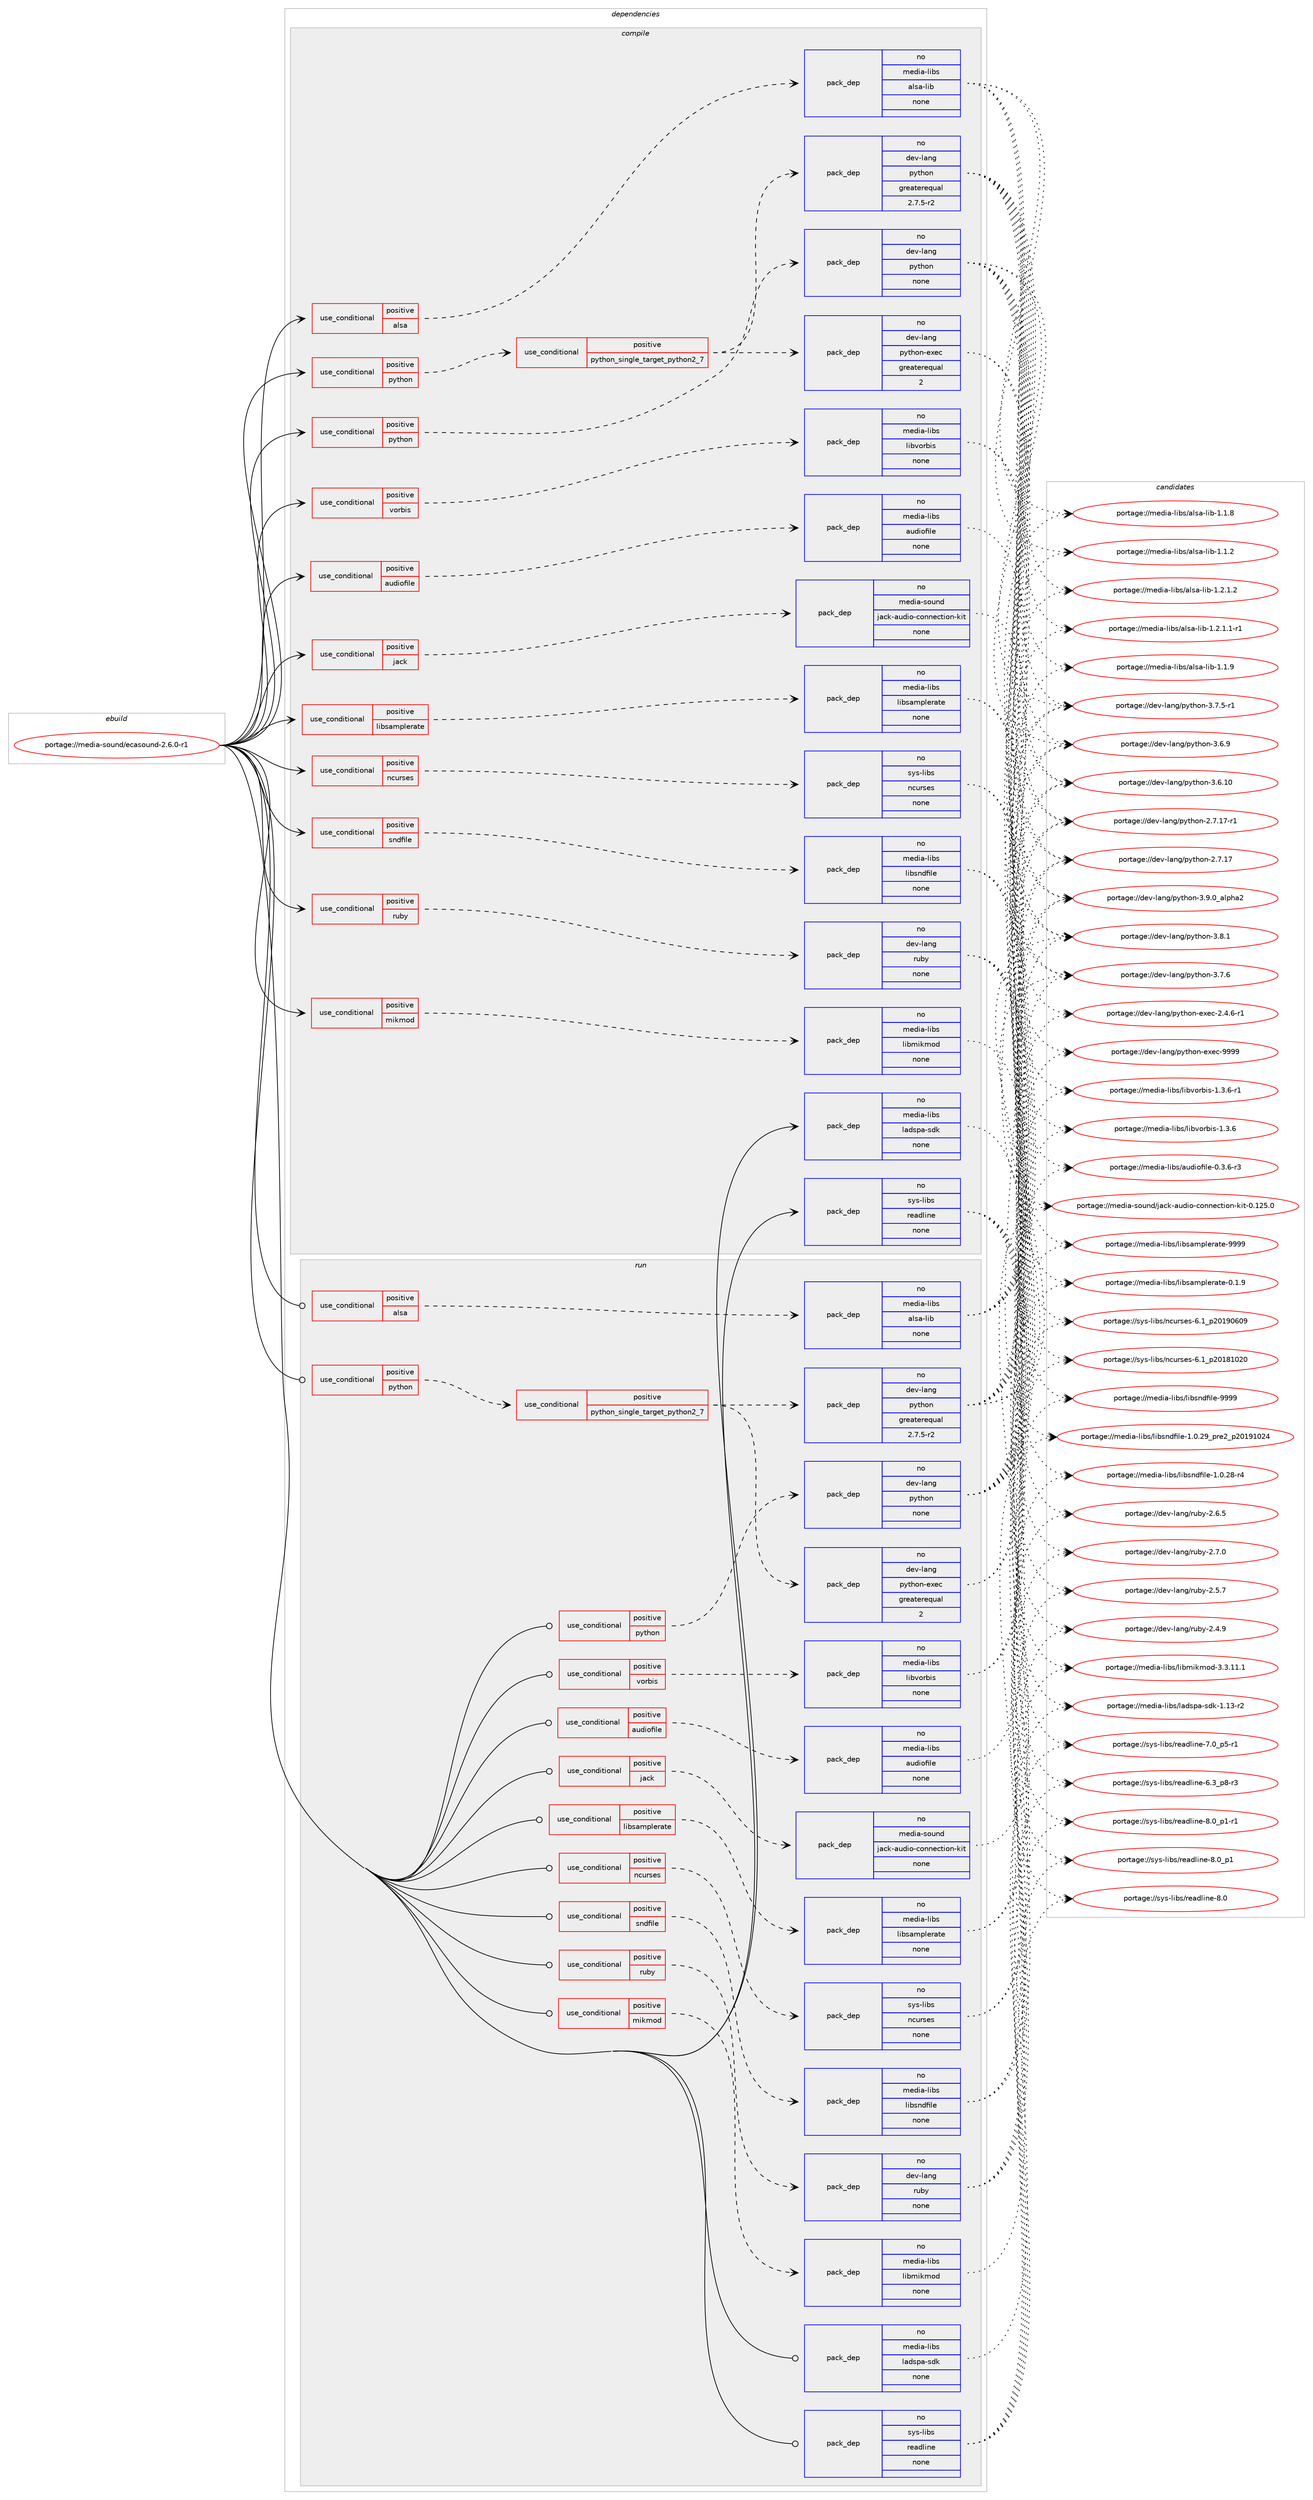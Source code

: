 digraph prolog {

# *************
# Graph options
# *************

newrank=true;
concentrate=true;
compound=true;
graph [rankdir=LR,fontname=Helvetica,fontsize=10,ranksep=1.5];#, ranksep=2.5, nodesep=0.2];
edge  [arrowhead=vee];
node  [fontname=Helvetica,fontsize=10];

# **********
# The ebuild
# **********

subgraph cluster_leftcol {
color=gray;
label=<<i>ebuild</i>>;
id [label="portage://media-sound/ecasound-2.6.0-r1", color=red, width=4, href="../media-sound/ecasound-2.6.0-r1.svg"];
}

# ****************
# The dependencies
# ****************

subgraph cluster_midcol {
color=gray;
label=<<i>dependencies</i>>;
subgraph cluster_compile {
fillcolor="#eeeeee";
style=filled;
label=<<i>compile</i>>;
subgraph cond43980 {
dependency193929 [label=<<TABLE BORDER="0" CELLBORDER="1" CELLSPACING="0" CELLPADDING="4"><TR><TD ROWSPAN="3" CELLPADDING="10">use_conditional</TD></TR><TR><TD>positive</TD></TR><TR><TD>alsa</TD></TR></TABLE>>, shape=none, color=red];
subgraph pack146978 {
dependency193930 [label=<<TABLE BORDER="0" CELLBORDER="1" CELLSPACING="0" CELLPADDING="4" WIDTH="220"><TR><TD ROWSPAN="6" CELLPADDING="30">pack_dep</TD></TR><TR><TD WIDTH="110">no</TD></TR><TR><TD>media-libs</TD></TR><TR><TD>alsa-lib</TD></TR><TR><TD>none</TD></TR><TR><TD></TD></TR></TABLE>>, shape=none, color=blue];
}
dependency193929:e -> dependency193930:w [weight=20,style="dashed",arrowhead="vee"];
}
id:e -> dependency193929:w [weight=20,style="solid",arrowhead="vee"];
subgraph cond43981 {
dependency193931 [label=<<TABLE BORDER="0" CELLBORDER="1" CELLSPACING="0" CELLPADDING="4"><TR><TD ROWSPAN="3" CELLPADDING="10">use_conditional</TD></TR><TR><TD>positive</TD></TR><TR><TD>audiofile</TD></TR></TABLE>>, shape=none, color=red];
subgraph pack146979 {
dependency193932 [label=<<TABLE BORDER="0" CELLBORDER="1" CELLSPACING="0" CELLPADDING="4" WIDTH="220"><TR><TD ROWSPAN="6" CELLPADDING="30">pack_dep</TD></TR><TR><TD WIDTH="110">no</TD></TR><TR><TD>media-libs</TD></TR><TR><TD>audiofile</TD></TR><TR><TD>none</TD></TR><TR><TD></TD></TR></TABLE>>, shape=none, color=blue];
}
dependency193931:e -> dependency193932:w [weight=20,style="dashed",arrowhead="vee"];
}
id:e -> dependency193931:w [weight=20,style="solid",arrowhead="vee"];
subgraph cond43982 {
dependency193933 [label=<<TABLE BORDER="0" CELLBORDER="1" CELLSPACING="0" CELLPADDING="4"><TR><TD ROWSPAN="3" CELLPADDING="10">use_conditional</TD></TR><TR><TD>positive</TD></TR><TR><TD>jack</TD></TR></TABLE>>, shape=none, color=red];
subgraph pack146980 {
dependency193934 [label=<<TABLE BORDER="0" CELLBORDER="1" CELLSPACING="0" CELLPADDING="4" WIDTH="220"><TR><TD ROWSPAN="6" CELLPADDING="30">pack_dep</TD></TR><TR><TD WIDTH="110">no</TD></TR><TR><TD>media-sound</TD></TR><TR><TD>jack-audio-connection-kit</TD></TR><TR><TD>none</TD></TR><TR><TD></TD></TR></TABLE>>, shape=none, color=blue];
}
dependency193933:e -> dependency193934:w [weight=20,style="dashed",arrowhead="vee"];
}
id:e -> dependency193933:w [weight=20,style="solid",arrowhead="vee"];
subgraph cond43983 {
dependency193935 [label=<<TABLE BORDER="0" CELLBORDER="1" CELLSPACING="0" CELLPADDING="4"><TR><TD ROWSPAN="3" CELLPADDING="10">use_conditional</TD></TR><TR><TD>positive</TD></TR><TR><TD>libsamplerate</TD></TR></TABLE>>, shape=none, color=red];
subgraph pack146981 {
dependency193936 [label=<<TABLE BORDER="0" CELLBORDER="1" CELLSPACING="0" CELLPADDING="4" WIDTH="220"><TR><TD ROWSPAN="6" CELLPADDING="30">pack_dep</TD></TR><TR><TD WIDTH="110">no</TD></TR><TR><TD>media-libs</TD></TR><TR><TD>libsamplerate</TD></TR><TR><TD>none</TD></TR><TR><TD></TD></TR></TABLE>>, shape=none, color=blue];
}
dependency193935:e -> dependency193936:w [weight=20,style="dashed",arrowhead="vee"];
}
id:e -> dependency193935:w [weight=20,style="solid",arrowhead="vee"];
subgraph cond43984 {
dependency193937 [label=<<TABLE BORDER="0" CELLBORDER="1" CELLSPACING="0" CELLPADDING="4"><TR><TD ROWSPAN="3" CELLPADDING="10">use_conditional</TD></TR><TR><TD>positive</TD></TR><TR><TD>mikmod</TD></TR></TABLE>>, shape=none, color=red];
subgraph pack146982 {
dependency193938 [label=<<TABLE BORDER="0" CELLBORDER="1" CELLSPACING="0" CELLPADDING="4" WIDTH="220"><TR><TD ROWSPAN="6" CELLPADDING="30">pack_dep</TD></TR><TR><TD WIDTH="110">no</TD></TR><TR><TD>media-libs</TD></TR><TR><TD>libmikmod</TD></TR><TR><TD>none</TD></TR><TR><TD></TD></TR></TABLE>>, shape=none, color=blue];
}
dependency193937:e -> dependency193938:w [weight=20,style="dashed",arrowhead="vee"];
}
id:e -> dependency193937:w [weight=20,style="solid",arrowhead="vee"];
subgraph cond43985 {
dependency193939 [label=<<TABLE BORDER="0" CELLBORDER="1" CELLSPACING="0" CELLPADDING="4"><TR><TD ROWSPAN="3" CELLPADDING="10">use_conditional</TD></TR><TR><TD>positive</TD></TR><TR><TD>ncurses</TD></TR></TABLE>>, shape=none, color=red];
subgraph pack146983 {
dependency193940 [label=<<TABLE BORDER="0" CELLBORDER="1" CELLSPACING="0" CELLPADDING="4" WIDTH="220"><TR><TD ROWSPAN="6" CELLPADDING="30">pack_dep</TD></TR><TR><TD WIDTH="110">no</TD></TR><TR><TD>sys-libs</TD></TR><TR><TD>ncurses</TD></TR><TR><TD>none</TD></TR><TR><TD></TD></TR></TABLE>>, shape=none, color=blue];
}
dependency193939:e -> dependency193940:w [weight=20,style="dashed",arrowhead="vee"];
}
id:e -> dependency193939:w [weight=20,style="solid",arrowhead="vee"];
subgraph cond43986 {
dependency193941 [label=<<TABLE BORDER="0" CELLBORDER="1" CELLSPACING="0" CELLPADDING="4"><TR><TD ROWSPAN="3" CELLPADDING="10">use_conditional</TD></TR><TR><TD>positive</TD></TR><TR><TD>python</TD></TR></TABLE>>, shape=none, color=red];
subgraph cond43987 {
dependency193942 [label=<<TABLE BORDER="0" CELLBORDER="1" CELLSPACING="0" CELLPADDING="4"><TR><TD ROWSPAN="3" CELLPADDING="10">use_conditional</TD></TR><TR><TD>positive</TD></TR><TR><TD>python_single_target_python2_7</TD></TR></TABLE>>, shape=none, color=red];
subgraph pack146984 {
dependency193943 [label=<<TABLE BORDER="0" CELLBORDER="1" CELLSPACING="0" CELLPADDING="4" WIDTH="220"><TR><TD ROWSPAN="6" CELLPADDING="30">pack_dep</TD></TR><TR><TD WIDTH="110">no</TD></TR><TR><TD>dev-lang</TD></TR><TR><TD>python</TD></TR><TR><TD>greaterequal</TD></TR><TR><TD>2.7.5-r2</TD></TR></TABLE>>, shape=none, color=blue];
}
dependency193942:e -> dependency193943:w [weight=20,style="dashed",arrowhead="vee"];
subgraph pack146985 {
dependency193944 [label=<<TABLE BORDER="0" CELLBORDER="1" CELLSPACING="0" CELLPADDING="4" WIDTH="220"><TR><TD ROWSPAN="6" CELLPADDING="30">pack_dep</TD></TR><TR><TD WIDTH="110">no</TD></TR><TR><TD>dev-lang</TD></TR><TR><TD>python-exec</TD></TR><TR><TD>greaterequal</TD></TR><TR><TD>2</TD></TR></TABLE>>, shape=none, color=blue];
}
dependency193942:e -> dependency193944:w [weight=20,style="dashed",arrowhead="vee"];
}
dependency193941:e -> dependency193942:w [weight=20,style="dashed",arrowhead="vee"];
}
id:e -> dependency193941:w [weight=20,style="solid",arrowhead="vee"];
subgraph cond43988 {
dependency193945 [label=<<TABLE BORDER="0" CELLBORDER="1" CELLSPACING="0" CELLPADDING="4"><TR><TD ROWSPAN="3" CELLPADDING="10">use_conditional</TD></TR><TR><TD>positive</TD></TR><TR><TD>python</TD></TR></TABLE>>, shape=none, color=red];
subgraph pack146986 {
dependency193946 [label=<<TABLE BORDER="0" CELLBORDER="1" CELLSPACING="0" CELLPADDING="4" WIDTH="220"><TR><TD ROWSPAN="6" CELLPADDING="30">pack_dep</TD></TR><TR><TD WIDTH="110">no</TD></TR><TR><TD>dev-lang</TD></TR><TR><TD>python</TD></TR><TR><TD>none</TD></TR><TR><TD></TD></TR></TABLE>>, shape=none, color=blue];
}
dependency193945:e -> dependency193946:w [weight=20,style="dashed",arrowhead="vee"];
}
id:e -> dependency193945:w [weight=20,style="solid",arrowhead="vee"];
subgraph cond43989 {
dependency193947 [label=<<TABLE BORDER="0" CELLBORDER="1" CELLSPACING="0" CELLPADDING="4"><TR><TD ROWSPAN="3" CELLPADDING="10">use_conditional</TD></TR><TR><TD>positive</TD></TR><TR><TD>ruby</TD></TR></TABLE>>, shape=none, color=red];
subgraph pack146987 {
dependency193948 [label=<<TABLE BORDER="0" CELLBORDER="1" CELLSPACING="0" CELLPADDING="4" WIDTH="220"><TR><TD ROWSPAN="6" CELLPADDING="30">pack_dep</TD></TR><TR><TD WIDTH="110">no</TD></TR><TR><TD>dev-lang</TD></TR><TR><TD>ruby</TD></TR><TR><TD>none</TD></TR><TR><TD></TD></TR></TABLE>>, shape=none, color=blue];
}
dependency193947:e -> dependency193948:w [weight=20,style="dashed",arrowhead="vee"];
}
id:e -> dependency193947:w [weight=20,style="solid",arrowhead="vee"];
subgraph cond43990 {
dependency193949 [label=<<TABLE BORDER="0" CELLBORDER="1" CELLSPACING="0" CELLPADDING="4"><TR><TD ROWSPAN="3" CELLPADDING="10">use_conditional</TD></TR><TR><TD>positive</TD></TR><TR><TD>sndfile</TD></TR></TABLE>>, shape=none, color=red];
subgraph pack146988 {
dependency193950 [label=<<TABLE BORDER="0" CELLBORDER="1" CELLSPACING="0" CELLPADDING="4" WIDTH="220"><TR><TD ROWSPAN="6" CELLPADDING="30">pack_dep</TD></TR><TR><TD WIDTH="110">no</TD></TR><TR><TD>media-libs</TD></TR><TR><TD>libsndfile</TD></TR><TR><TD>none</TD></TR><TR><TD></TD></TR></TABLE>>, shape=none, color=blue];
}
dependency193949:e -> dependency193950:w [weight=20,style="dashed",arrowhead="vee"];
}
id:e -> dependency193949:w [weight=20,style="solid",arrowhead="vee"];
subgraph cond43991 {
dependency193951 [label=<<TABLE BORDER="0" CELLBORDER="1" CELLSPACING="0" CELLPADDING="4"><TR><TD ROWSPAN="3" CELLPADDING="10">use_conditional</TD></TR><TR><TD>positive</TD></TR><TR><TD>vorbis</TD></TR></TABLE>>, shape=none, color=red];
subgraph pack146989 {
dependency193952 [label=<<TABLE BORDER="0" CELLBORDER="1" CELLSPACING="0" CELLPADDING="4" WIDTH="220"><TR><TD ROWSPAN="6" CELLPADDING="30">pack_dep</TD></TR><TR><TD WIDTH="110">no</TD></TR><TR><TD>media-libs</TD></TR><TR><TD>libvorbis</TD></TR><TR><TD>none</TD></TR><TR><TD></TD></TR></TABLE>>, shape=none, color=blue];
}
dependency193951:e -> dependency193952:w [weight=20,style="dashed",arrowhead="vee"];
}
id:e -> dependency193951:w [weight=20,style="solid",arrowhead="vee"];
subgraph pack146990 {
dependency193953 [label=<<TABLE BORDER="0" CELLBORDER="1" CELLSPACING="0" CELLPADDING="4" WIDTH="220"><TR><TD ROWSPAN="6" CELLPADDING="30">pack_dep</TD></TR><TR><TD WIDTH="110">no</TD></TR><TR><TD>media-libs</TD></TR><TR><TD>ladspa-sdk</TD></TR><TR><TD>none</TD></TR><TR><TD></TD></TR></TABLE>>, shape=none, color=blue];
}
id:e -> dependency193953:w [weight=20,style="solid",arrowhead="vee"];
subgraph pack146991 {
dependency193954 [label=<<TABLE BORDER="0" CELLBORDER="1" CELLSPACING="0" CELLPADDING="4" WIDTH="220"><TR><TD ROWSPAN="6" CELLPADDING="30">pack_dep</TD></TR><TR><TD WIDTH="110">no</TD></TR><TR><TD>sys-libs</TD></TR><TR><TD>readline</TD></TR><TR><TD>none</TD></TR><TR><TD></TD></TR></TABLE>>, shape=none, color=blue];
}
id:e -> dependency193954:w [weight=20,style="solid",arrowhead="vee"];
}
subgraph cluster_compileandrun {
fillcolor="#eeeeee";
style=filled;
label=<<i>compile and run</i>>;
}
subgraph cluster_run {
fillcolor="#eeeeee";
style=filled;
label=<<i>run</i>>;
subgraph cond43992 {
dependency193955 [label=<<TABLE BORDER="0" CELLBORDER="1" CELLSPACING="0" CELLPADDING="4"><TR><TD ROWSPAN="3" CELLPADDING="10">use_conditional</TD></TR><TR><TD>positive</TD></TR><TR><TD>alsa</TD></TR></TABLE>>, shape=none, color=red];
subgraph pack146992 {
dependency193956 [label=<<TABLE BORDER="0" CELLBORDER="1" CELLSPACING="0" CELLPADDING="4" WIDTH="220"><TR><TD ROWSPAN="6" CELLPADDING="30">pack_dep</TD></TR><TR><TD WIDTH="110">no</TD></TR><TR><TD>media-libs</TD></TR><TR><TD>alsa-lib</TD></TR><TR><TD>none</TD></TR><TR><TD></TD></TR></TABLE>>, shape=none, color=blue];
}
dependency193955:e -> dependency193956:w [weight=20,style="dashed",arrowhead="vee"];
}
id:e -> dependency193955:w [weight=20,style="solid",arrowhead="odot"];
subgraph cond43993 {
dependency193957 [label=<<TABLE BORDER="0" CELLBORDER="1" CELLSPACING="0" CELLPADDING="4"><TR><TD ROWSPAN="3" CELLPADDING="10">use_conditional</TD></TR><TR><TD>positive</TD></TR><TR><TD>audiofile</TD></TR></TABLE>>, shape=none, color=red];
subgraph pack146993 {
dependency193958 [label=<<TABLE BORDER="0" CELLBORDER="1" CELLSPACING="0" CELLPADDING="4" WIDTH="220"><TR><TD ROWSPAN="6" CELLPADDING="30">pack_dep</TD></TR><TR><TD WIDTH="110">no</TD></TR><TR><TD>media-libs</TD></TR><TR><TD>audiofile</TD></TR><TR><TD>none</TD></TR><TR><TD></TD></TR></TABLE>>, shape=none, color=blue];
}
dependency193957:e -> dependency193958:w [weight=20,style="dashed",arrowhead="vee"];
}
id:e -> dependency193957:w [weight=20,style="solid",arrowhead="odot"];
subgraph cond43994 {
dependency193959 [label=<<TABLE BORDER="0" CELLBORDER="1" CELLSPACING="0" CELLPADDING="4"><TR><TD ROWSPAN="3" CELLPADDING="10">use_conditional</TD></TR><TR><TD>positive</TD></TR><TR><TD>jack</TD></TR></TABLE>>, shape=none, color=red];
subgraph pack146994 {
dependency193960 [label=<<TABLE BORDER="0" CELLBORDER="1" CELLSPACING="0" CELLPADDING="4" WIDTH="220"><TR><TD ROWSPAN="6" CELLPADDING="30">pack_dep</TD></TR><TR><TD WIDTH="110">no</TD></TR><TR><TD>media-sound</TD></TR><TR><TD>jack-audio-connection-kit</TD></TR><TR><TD>none</TD></TR><TR><TD></TD></TR></TABLE>>, shape=none, color=blue];
}
dependency193959:e -> dependency193960:w [weight=20,style="dashed",arrowhead="vee"];
}
id:e -> dependency193959:w [weight=20,style="solid",arrowhead="odot"];
subgraph cond43995 {
dependency193961 [label=<<TABLE BORDER="0" CELLBORDER="1" CELLSPACING="0" CELLPADDING="4"><TR><TD ROWSPAN="3" CELLPADDING="10">use_conditional</TD></TR><TR><TD>positive</TD></TR><TR><TD>libsamplerate</TD></TR></TABLE>>, shape=none, color=red];
subgraph pack146995 {
dependency193962 [label=<<TABLE BORDER="0" CELLBORDER="1" CELLSPACING="0" CELLPADDING="4" WIDTH="220"><TR><TD ROWSPAN="6" CELLPADDING="30">pack_dep</TD></TR><TR><TD WIDTH="110">no</TD></TR><TR><TD>media-libs</TD></TR><TR><TD>libsamplerate</TD></TR><TR><TD>none</TD></TR><TR><TD></TD></TR></TABLE>>, shape=none, color=blue];
}
dependency193961:e -> dependency193962:w [weight=20,style="dashed",arrowhead="vee"];
}
id:e -> dependency193961:w [weight=20,style="solid",arrowhead="odot"];
subgraph cond43996 {
dependency193963 [label=<<TABLE BORDER="0" CELLBORDER="1" CELLSPACING="0" CELLPADDING="4"><TR><TD ROWSPAN="3" CELLPADDING="10">use_conditional</TD></TR><TR><TD>positive</TD></TR><TR><TD>mikmod</TD></TR></TABLE>>, shape=none, color=red];
subgraph pack146996 {
dependency193964 [label=<<TABLE BORDER="0" CELLBORDER="1" CELLSPACING="0" CELLPADDING="4" WIDTH="220"><TR><TD ROWSPAN="6" CELLPADDING="30">pack_dep</TD></TR><TR><TD WIDTH="110">no</TD></TR><TR><TD>media-libs</TD></TR><TR><TD>libmikmod</TD></TR><TR><TD>none</TD></TR><TR><TD></TD></TR></TABLE>>, shape=none, color=blue];
}
dependency193963:e -> dependency193964:w [weight=20,style="dashed",arrowhead="vee"];
}
id:e -> dependency193963:w [weight=20,style="solid",arrowhead="odot"];
subgraph cond43997 {
dependency193965 [label=<<TABLE BORDER="0" CELLBORDER="1" CELLSPACING="0" CELLPADDING="4"><TR><TD ROWSPAN="3" CELLPADDING="10">use_conditional</TD></TR><TR><TD>positive</TD></TR><TR><TD>ncurses</TD></TR></TABLE>>, shape=none, color=red];
subgraph pack146997 {
dependency193966 [label=<<TABLE BORDER="0" CELLBORDER="1" CELLSPACING="0" CELLPADDING="4" WIDTH="220"><TR><TD ROWSPAN="6" CELLPADDING="30">pack_dep</TD></TR><TR><TD WIDTH="110">no</TD></TR><TR><TD>sys-libs</TD></TR><TR><TD>ncurses</TD></TR><TR><TD>none</TD></TR><TR><TD></TD></TR></TABLE>>, shape=none, color=blue];
}
dependency193965:e -> dependency193966:w [weight=20,style="dashed",arrowhead="vee"];
}
id:e -> dependency193965:w [weight=20,style="solid",arrowhead="odot"];
subgraph cond43998 {
dependency193967 [label=<<TABLE BORDER="0" CELLBORDER="1" CELLSPACING="0" CELLPADDING="4"><TR><TD ROWSPAN="3" CELLPADDING="10">use_conditional</TD></TR><TR><TD>positive</TD></TR><TR><TD>python</TD></TR></TABLE>>, shape=none, color=red];
subgraph cond43999 {
dependency193968 [label=<<TABLE BORDER="0" CELLBORDER="1" CELLSPACING="0" CELLPADDING="4"><TR><TD ROWSPAN="3" CELLPADDING="10">use_conditional</TD></TR><TR><TD>positive</TD></TR><TR><TD>python_single_target_python2_7</TD></TR></TABLE>>, shape=none, color=red];
subgraph pack146998 {
dependency193969 [label=<<TABLE BORDER="0" CELLBORDER="1" CELLSPACING="0" CELLPADDING="4" WIDTH="220"><TR><TD ROWSPAN="6" CELLPADDING="30">pack_dep</TD></TR><TR><TD WIDTH="110">no</TD></TR><TR><TD>dev-lang</TD></TR><TR><TD>python</TD></TR><TR><TD>greaterequal</TD></TR><TR><TD>2.7.5-r2</TD></TR></TABLE>>, shape=none, color=blue];
}
dependency193968:e -> dependency193969:w [weight=20,style="dashed",arrowhead="vee"];
subgraph pack146999 {
dependency193970 [label=<<TABLE BORDER="0" CELLBORDER="1" CELLSPACING="0" CELLPADDING="4" WIDTH="220"><TR><TD ROWSPAN="6" CELLPADDING="30">pack_dep</TD></TR><TR><TD WIDTH="110">no</TD></TR><TR><TD>dev-lang</TD></TR><TR><TD>python-exec</TD></TR><TR><TD>greaterequal</TD></TR><TR><TD>2</TD></TR></TABLE>>, shape=none, color=blue];
}
dependency193968:e -> dependency193970:w [weight=20,style="dashed",arrowhead="vee"];
}
dependency193967:e -> dependency193968:w [weight=20,style="dashed",arrowhead="vee"];
}
id:e -> dependency193967:w [weight=20,style="solid",arrowhead="odot"];
subgraph cond44000 {
dependency193971 [label=<<TABLE BORDER="0" CELLBORDER="1" CELLSPACING="0" CELLPADDING="4"><TR><TD ROWSPAN="3" CELLPADDING="10">use_conditional</TD></TR><TR><TD>positive</TD></TR><TR><TD>python</TD></TR></TABLE>>, shape=none, color=red];
subgraph pack147000 {
dependency193972 [label=<<TABLE BORDER="0" CELLBORDER="1" CELLSPACING="0" CELLPADDING="4" WIDTH="220"><TR><TD ROWSPAN="6" CELLPADDING="30">pack_dep</TD></TR><TR><TD WIDTH="110">no</TD></TR><TR><TD>dev-lang</TD></TR><TR><TD>python</TD></TR><TR><TD>none</TD></TR><TR><TD></TD></TR></TABLE>>, shape=none, color=blue];
}
dependency193971:e -> dependency193972:w [weight=20,style="dashed",arrowhead="vee"];
}
id:e -> dependency193971:w [weight=20,style="solid",arrowhead="odot"];
subgraph cond44001 {
dependency193973 [label=<<TABLE BORDER="0" CELLBORDER="1" CELLSPACING="0" CELLPADDING="4"><TR><TD ROWSPAN="3" CELLPADDING="10">use_conditional</TD></TR><TR><TD>positive</TD></TR><TR><TD>ruby</TD></TR></TABLE>>, shape=none, color=red];
subgraph pack147001 {
dependency193974 [label=<<TABLE BORDER="0" CELLBORDER="1" CELLSPACING="0" CELLPADDING="4" WIDTH="220"><TR><TD ROWSPAN="6" CELLPADDING="30">pack_dep</TD></TR><TR><TD WIDTH="110">no</TD></TR><TR><TD>dev-lang</TD></TR><TR><TD>ruby</TD></TR><TR><TD>none</TD></TR><TR><TD></TD></TR></TABLE>>, shape=none, color=blue];
}
dependency193973:e -> dependency193974:w [weight=20,style="dashed",arrowhead="vee"];
}
id:e -> dependency193973:w [weight=20,style="solid",arrowhead="odot"];
subgraph cond44002 {
dependency193975 [label=<<TABLE BORDER="0" CELLBORDER="1" CELLSPACING="0" CELLPADDING="4"><TR><TD ROWSPAN="3" CELLPADDING="10">use_conditional</TD></TR><TR><TD>positive</TD></TR><TR><TD>sndfile</TD></TR></TABLE>>, shape=none, color=red];
subgraph pack147002 {
dependency193976 [label=<<TABLE BORDER="0" CELLBORDER="1" CELLSPACING="0" CELLPADDING="4" WIDTH="220"><TR><TD ROWSPAN="6" CELLPADDING="30">pack_dep</TD></TR><TR><TD WIDTH="110">no</TD></TR><TR><TD>media-libs</TD></TR><TR><TD>libsndfile</TD></TR><TR><TD>none</TD></TR><TR><TD></TD></TR></TABLE>>, shape=none, color=blue];
}
dependency193975:e -> dependency193976:w [weight=20,style="dashed",arrowhead="vee"];
}
id:e -> dependency193975:w [weight=20,style="solid",arrowhead="odot"];
subgraph cond44003 {
dependency193977 [label=<<TABLE BORDER="0" CELLBORDER="1" CELLSPACING="0" CELLPADDING="4"><TR><TD ROWSPAN="3" CELLPADDING="10">use_conditional</TD></TR><TR><TD>positive</TD></TR><TR><TD>vorbis</TD></TR></TABLE>>, shape=none, color=red];
subgraph pack147003 {
dependency193978 [label=<<TABLE BORDER="0" CELLBORDER="1" CELLSPACING="0" CELLPADDING="4" WIDTH="220"><TR><TD ROWSPAN="6" CELLPADDING="30">pack_dep</TD></TR><TR><TD WIDTH="110">no</TD></TR><TR><TD>media-libs</TD></TR><TR><TD>libvorbis</TD></TR><TR><TD>none</TD></TR><TR><TD></TD></TR></TABLE>>, shape=none, color=blue];
}
dependency193977:e -> dependency193978:w [weight=20,style="dashed",arrowhead="vee"];
}
id:e -> dependency193977:w [weight=20,style="solid",arrowhead="odot"];
subgraph pack147004 {
dependency193979 [label=<<TABLE BORDER="0" CELLBORDER="1" CELLSPACING="0" CELLPADDING="4" WIDTH="220"><TR><TD ROWSPAN="6" CELLPADDING="30">pack_dep</TD></TR><TR><TD WIDTH="110">no</TD></TR><TR><TD>media-libs</TD></TR><TR><TD>ladspa-sdk</TD></TR><TR><TD>none</TD></TR><TR><TD></TD></TR></TABLE>>, shape=none, color=blue];
}
id:e -> dependency193979:w [weight=20,style="solid",arrowhead="odot"];
subgraph pack147005 {
dependency193980 [label=<<TABLE BORDER="0" CELLBORDER="1" CELLSPACING="0" CELLPADDING="4" WIDTH="220"><TR><TD ROWSPAN="6" CELLPADDING="30">pack_dep</TD></TR><TR><TD WIDTH="110">no</TD></TR><TR><TD>sys-libs</TD></TR><TR><TD>readline</TD></TR><TR><TD>none</TD></TR><TR><TD></TD></TR></TABLE>>, shape=none, color=blue];
}
id:e -> dependency193980:w [weight=20,style="solid",arrowhead="odot"];
}
}

# **************
# The candidates
# **************

subgraph cluster_choices {
rank=same;
color=gray;
label=<<i>candidates</i>>;

subgraph choice146978 {
color=black;
nodesep=1;
choice10910110010597451081059811547971081159745108105984549465046494650 [label="portage://media-libs/alsa-lib-1.2.1.2", color=red, width=4,href="../media-libs/alsa-lib-1.2.1.2.svg"];
choice109101100105974510810598115479710811597451081059845494650464946494511449 [label="portage://media-libs/alsa-lib-1.2.1.1-r1", color=red, width=4,href="../media-libs/alsa-lib-1.2.1.1-r1.svg"];
choice1091011001059745108105981154797108115974510810598454946494657 [label="portage://media-libs/alsa-lib-1.1.9", color=red, width=4,href="../media-libs/alsa-lib-1.1.9.svg"];
choice1091011001059745108105981154797108115974510810598454946494656 [label="portage://media-libs/alsa-lib-1.1.8", color=red, width=4,href="../media-libs/alsa-lib-1.1.8.svg"];
choice1091011001059745108105981154797108115974510810598454946494650 [label="portage://media-libs/alsa-lib-1.1.2", color=red, width=4,href="../media-libs/alsa-lib-1.1.2.svg"];
dependency193930:e -> choice10910110010597451081059811547971081159745108105984549465046494650:w [style=dotted,weight="100"];
dependency193930:e -> choice109101100105974510810598115479710811597451081059845494650464946494511449:w [style=dotted,weight="100"];
dependency193930:e -> choice1091011001059745108105981154797108115974510810598454946494657:w [style=dotted,weight="100"];
dependency193930:e -> choice1091011001059745108105981154797108115974510810598454946494656:w [style=dotted,weight="100"];
dependency193930:e -> choice1091011001059745108105981154797108115974510810598454946494650:w [style=dotted,weight="100"];
}
subgraph choice146979 {
color=black;
nodesep=1;
choice10910110010597451081059811547971171001051111021051081014548465146544511451 [label="portage://media-libs/audiofile-0.3.6-r3", color=red, width=4,href="../media-libs/audiofile-0.3.6-r3.svg"];
dependency193932:e -> choice10910110010597451081059811547971171001051111021051081014548465146544511451:w [style=dotted,weight="100"];
}
subgraph choice146980 {
color=black;
nodesep=1;
choice10910110010597451151111171101004710697991074597117100105111459911111011010199116105111110451071051164548464950534648 [label="portage://media-sound/jack-audio-connection-kit-0.125.0", color=red, width=4,href="../media-sound/jack-audio-connection-kit-0.125.0.svg"];
dependency193934:e -> choice10910110010597451151111171101004710697991074597117100105111459911111011010199116105111110451071051164548464950534648:w [style=dotted,weight="100"];
}
subgraph choice146981 {
color=black;
nodesep=1;
choice109101100105974510810598115471081059811597109112108101114971161014557575757 [label="portage://media-libs/libsamplerate-9999", color=red, width=4,href="../media-libs/libsamplerate-9999.svg"];
choice10910110010597451081059811547108105981159710911210810111497116101454846494657 [label="portage://media-libs/libsamplerate-0.1.9", color=red, width=4,href="../media-libs/libsamplerate-0.1.9.svg"];
dependency193936:e -> choice109101100105974510810598115471081059811597109112108101114971161014557575757:w [style=dotted,weight="100"];
dependency193936:e -> choice10910110010597451081059811547108105981159710911210810111497116101454846494657:w [style=dotted,weight="100"];
}
subgraph choice146982 {
color=black;
nodesep=1;
choice1091011001059745108105981154710810598109105107109111100455146514649494649 [label="portage://media-libs/libmikmod-3.3.11.1", color=red, width=4,href="../media-libs/libmikmod-3.3.11.1.svg"];
dependency193938:e -> choice1091011001059745108105981154710810598109105107109111100455146514649494649:w [style=dotted,weight="100"];
}
subgraph choice146983 {
color=black;
nodesep=1;
choice1151211154510810598115471109911711411510111545544649951125048495748544857 [label="portage://sys-libs/ncurses-6.1_p20190609", color=red, width=4,href="../sys-libs/ncurses-6.1_p20190609.svg"];
choice1151211154510810598115471109911711411510111545544649951125048495649485048 [label="portage://sys-libs/ncurses-6.1_p20181020", color=red, width=4,href="../sys-libs/ncurses-6.1_p20181020.svg"];
dependency193940:e -> choice1151211154510810598115471109911711411510111545544649951125048495748544857:w [style=dotted,weight="100"];
dependency193940:e -> choice1151211154510810598115471109911711411510111545544649951125048495649485048:w [style=dotted,weight="100"];
}
subgraph choice146984 {
color=black;
nodesep=1;
choice10010111845108971101034711212111610411111045514657464895971081121049750 [label="portage://dev-lang/python-3.9.0_alpha2", color=red, width=4,href="../dev-lang/python-3.9.0_alpha2.svg"];
choice100101118451089711010347112121116104111110455146564649 [label="portage://dev-lang/python-3.8.1", color=red, width=4,href="../dev-lang/python-3.8.1.svg"];
choice100101118451089711010347112121116104111110455146554654 [label="portage://dev-lang/python-3.7.6", color=red, width=4,href="../dev-lang/python-3.7.6.svg"];
choice1001011184510897110103471121211161041111104551465546534511449 [label="portage://dev-lang/python-3.7.5-r1", color=red, width=4,href="../dev-lang/python-3.7.5-r1.svg"];
choice100101118451089711010347112121116104111110455146544657 [label="portage://dev-lang/python-3.6.9", color=red, width=4,href="../dev-lang/python-3.6.9.svg"];
choice10010111845108971101034711212111610411111045514654464948 [label="portage://dev-lang/python-3.6.10", color=red, width=4,href="../dev-lang/python-3.6.10.svg"];
choice100101118451089711010347112121116104111110455046554649554511449 [label="portage://dev-lang/python-2.7.17-r1", color=red, width=4,href="../dev-lang/python-2.7.17-r1.svg"];
choice10010111845108971101034711212111610411111045504655464955 [label="portage://dev-lang/python-2.7.17", color=red, width=4,href="../dev-lang/python-2.7.17.svg"];
dependency193943:e -> choice10010111845108971101034711212111610411111045514657464895971081121049750:w [style=dotted,weight="100"];
dependency193943:e -> choice100101118451089711010347112121116104111110455146564649:w [style=dotted,weight="100"];
dependency193943:e -> choice100101118451089711010347112121116104111110455146554654:w [style=dotted,weight="100"];
dependency193943:e -> choice1001011184510897110103471121211161041111104551465546534511449:w [style=dotted,weight="100"];
dependency193943:e -> choice100101118451089711010347112121116104111110455146544657:w [style=dotted,weight="100"];
dependency193943:e -> choice10010111845108971101034711212111610411111045514654464948:w [style=dotted,weight="100"];
dependency193943:e -> choice100101118451089711010347112121116104111110455046554649554511449:w [style=dotted,weight="100"];
dependency193943:e -> choice10010111845108971101034711212111610411111045504655464955:w [style=dotted,weight="100"];
}
subgraph choice146985 {
color=black;
nodesep=1;
choice10010111845108971101034711212111610411111045101120101994557575757 [label="portage://dev-lang/python-exec-9999", color=red, width=4,href="../dev-lang/python-exec-9999.svg"];
choice10010111845108971101034711212111610411111045101120101994550465246544511449 [label="portage://dev-lang/python-exec-2.4.6-r1", color=red, width=4,href="../dev-lang/python-exec-2.4.6-r1.svg"];
dependency193944:e -> choice10010111845108971101034711212111610411111045101120101994557575757:w [style=dotted,weight="100"];
dependency193944:e -> choice10010111845108971101034711212111610411111045101120101994550465246544511449:w [style=dotted,weight="100"];
}
subgraph choice146986 {
color=black;
nodesep=1;
choice10010111845108971101034711212111610411111045514657464895971081121049750 [label="portage://dev-lang/python-3.9.0_alpha2", color=red, width=4,href="../dev-lang/python-3.9.0_alpha2.svg"];
choice100101118451089711010347112121116104111110455146564649 [label="portage://dev-lang/python-3.8.1", color=red, width=4,href="../dev-lang/python-3.8.1.svg"];
choice100101118451089711010347112121116104111110455146554654 [label="portage://dev-lang/python-3.7.6", color=red, width=4,href="../dev-lang/python-3.7.6.svg"];
choice1001011184510897110103471121211161041111104551465546534511449 [label="portage://dev-lang/python-3.7.5-r1", color=red, width=4,href="../dev-lang/python-3.7.5-r1.svg"];
choice100101118451089711010347112121116104111110455146544657 [label="portage://dev-lang/python-3.6.9", color=red, width=4,href="../dev-lang/python-3.6.9.svg"];
choice10010111845108971101034711212111610411111045514654464948 [label="portage://dev-lang/python-3.6.10", color=red, width=4,href="../dev-lang/python-3.6.10.svg"];
choice100101118451089711010347112121116104111110455046554649554511449 [label="portage://dev-lang/python-2.7.17-r1", color=red, width=4,href="../dev-lang/python-2.7.17-r1.svg"];
choice10010111845108971101034711212111610411111045504655464955 [label="portage://dev-lang/python-2.7.17", color=red, width=4,href="../dev-lang/python-2.7.17.svg"];
dependency193946:e -> choice10010111845108971101034711212111610411111045514657464895971081121049750:w [style=dotted,weight="100"];
dependency193946:e -> choice100101118451089711010347112121116104111110455146564649:w [style=dotted,weight="100"];
dependency193946:e -> choice100101118451089711010347112121116104111110455146554654:w [style=dotted,weight="100"];
dependency193946:e -> choice1001011184510897110103471121211161041111104551465546534511449:w [style=dotted,weight="100"];
dependency193946:e -> choice100101118451089711010347112121116104111110455146544657:w [style=dotted,weight="100"];
dependency193946:e -> choice10010111845108971101034711212111610411111045514654464948:w [style=dotted,weight="100"];
dependency193946:e -> choice100101118451089711010347112121116104111110455046554649554511449:w [style=dotted,weight="100"];
dependency193946:e -> choice10010111845108971101034711212111610411111045504655464955:w [style=dotted,weight="100"];
}
subgraph choice146987 {
color=black;
nodesep=1;
choice10010111845108971101034711411798121455046554648 [label="portage://dev-lang/ruby-2.7.0", color=red, width=4,href="../dev-lang/ruby-2.7.0.svg"];
choice10010111845108971101034711411798121455046544653 [label="portage://dev-lang/ruby-2.6.5", color=red, width=4,href="../dev-lang/ruby-2.6.5.svg"];
choice10010111845108971101034711411798121455046534655 [label="portage://dev-lang/ruby-2.5.7", color=red, width=4,href="../dev-lang/ruby-2.5.7.svg"];
choice10010111845108971101034711411798121455046524657 [label="portage://dev-lang/ruby-2.4.9", color=red, width=4,href="../dev-lang/ruby-2.4.9.svg"];
dependency193948:e -> choice10010111845108971101034711411798121455046554648:w [style=dotted,weight="100"];
dependency193948:e -> choice10010111845108971101034711411798121455046544653:w [style=dotted,weight="100"];
dependency193948:e -> choice10010111845108971101034711411798121455046534655:w [style=dotted,weight="100"];
dependency193948:e -> choice10010111845108971101034711411798121455046524657:w [style=dotted,weight="100"];
}
subgraph choice146988 {
color=black;
nodesep=1;
choice10910110010597451081059811547108105981151101001021051081014557575757 [label="portage://media-libs/libsndfile-9999", color=red, width=4,href="../media-libs/libsndfile-9999.svg"];
choice1091011001059745108105981154710810598115110100102105108101454946484650579511211410150951125048495749485052 [label="portage://media-libs/libsndfile-1.0.29_pre2_p20191024", color=red, width=4,href="../media-libs/libsndfile-1.0.29_pre2_p20191024.svg"];
choice1091011001059745108105981154710810598115110100102105108101454946484650564511452 [label="portage://media-libs/libsndfile-1.0.28-r4", color=red, width=4,href="../media-libs/libsndfile-1.0.28-r4.svg"];
dependency193950:e -> choice10910110010597451081059811547108105981151101001021051081014557575757:w [style=dotted,weight="100"];
dependency193950:e -> choice1091011001059745108105981154710810598115110100102105108101454946484650579511211410150951125048495749485052:w [style=dotted,weight="100"];
dependency193950:e -> choice1091011001059745108105981154710810598115110100102105108101454946484650564511452:w [style=dotted,weight="100"];
}
subgraph choice146989 {
color=black;
nodesep=1;
choice1091011001059745108105981154710810598118111114981051154549465146544511449 [label="portage://media-libs/libvorbis-1.3.6-r1", color=red, width=4,href="../media-libs/libvorbis-1.3.6-r1.svg"];
choice109101100105974510810598115471081059811811111498105115454946514654 [label="portage://media-libs/libvorbis-1.3.6", color=red, width=4,href="../media-libs/libvorbis-1.3.6.svg"];
dependency193952:e -> choice1091011001059745108105981154710810598118111114981051154549465146544511449:w [style=dotted,weight="100"];
dependency193952:e -> choice109101100105974510810598115471081059811811111498105115454946514654:w [style=dotted,weight="100"];
}
subgraph choice146990 {
color=black;
nodesep=1;
choice1091011001059745108105981154710897100115112974511510010745494649514511450 [label="portage://media-libs/ladspa-sdk-1.13-r2", color=red, width=4,href="../media-libs/ladspa-sdk-1.13-r2.svg"];
dependency193953:e -> choice1091011001059745108105981154710897100115112974511510010745494649514511450:w [style=dotted,weight="100"];
}
subgraph choice146991 {
color=black;
nodesep=1;
choice115121115451081059811547114101971001081051101014556464895112494511449 [label="portage://sys-libs/readline-8.0_p1-r1", color=red, width=4,href="../sys-libs/readline-8.0_p1-r1.svg"];
choice11512111545108105981154711410197100108105110101455646489511249 [label="portage://sys-libs/readline-8.0_p1", color=red, width=4,href="../sys-libs/readline-8.0_p1.svg"];
choice1151211154510810598115471141019710010810511010145564648 [label="portage://sys-libs/readline-8.0", color=red, width=4,href="../sys-libs/readline-8.0.svg"];
choice115121115451081059811547114101971001081051101014555464895112534511449 [label="portage://sys-libs/readline-7.0_p5-r1", color=red, width=4,href="../sys-libs/readline-7.0_p5-r1.svg"];
choice115121115451081059811547114101971001081051101014554465195112564511451 [label="portage://sys-libs/readline-6.3_p8-r3", color=red, width=4,href="../sys-libs/readline-6.3_p8-r3.svg"];
dependency193954:e -> choice115121115451081059811547114101971001081051101014556464895112494511449:w [style=dotted,weight="100"];
dependency193954:e -> choice11512111545108105981154711410197100108105110101455646489511249:w [style=dotted,weight="100"];
dependency193954:e -> choice1151211154510810598115471141019710010810511010145564648:w [style=dotted,weight="100"];
dependency193954:e -> choice115121115451081059811547114101971001081051101014555464895112534511449:w [style=dotted,weight="100"];
dependency193954:e -> choice115121115451081059811547114101971001081051101014554465195112564511451:w [style=dotted,weight="100"];
}
subgraph choice146992 {
color=black;
nodesep=1;
choice10910110010597451081059811547971081159745108105984549465046494650 [label="portage://media-libs/alsa-lib-1.2.1.2", color=red, width=4,href="../media-libs/alsa-lib-1.2.1.2.svg"];
choice109101100105974510810598115479710811597451081059845494650464946494511449 [label="portage://media-libs/alsa-lib-1.2.1.1-r1", color=red, width=4,href="../media-libs/alsa-lib-1.2.1.1-r1.svg"];
choice1091011001059745108105981154797108115974510810598454946494657 [label="portage://media-libs/alsa-lib-1.1.9", color=red, width=4,href="../media-libs/alsa-lib-1.1.9.svg"];
choice1091011001059745108105981154797108115974510810598454946494656 [label="portage://media-libs/alsa-lib-1.1.8", color=red, width=4,href="../media-libs/alsa-lib-1.1.8.svg"];
choice1091011001059745108105981154797108115974510810598454946494650 [label="portage://media-libs/alsa-lib-1.1.2", color=red, width=4,href="../media-libs/alsa-lib-1.1.2.svg"];
dependency193956:e -> choice10910110010597451081059811547971081159745108105984549465046494650:w [style=dotted,weight="100"];
dependency193956:e -> choice109101100105974510810598115479710811597451081059845494650464946494511449:w [style=dotted,weight="100"];
dependency193956:e -> choice1091011001059745108105981154797108115974510810598454946494657:w [style=dotted,weight="100"];
dependency193956:e -> choice1091011001059745108105981154797108115974510810598454946494656:w [style=dotted,weight="100"];
dependency193956:e -> choice1091011001059745108105981154797108115974510810598454946494650:w [style=dotted,weight="100"];
}
subgraph choice146993 {
color=black;
nodesep=1;
choice10910110010597451081059811547971171001051111021051081014548465146544511451 [label="portage://media-libs/audiofile-0.3.6-r3", color=red, width=4,href="../media-libs/audiofile-0.3.6-r3.svg"];
dependency193958:e -> choice10910110010597451081059811547971171001051111021051081014548465146544511451:w [style=dotted,weight="100"];
}
subgraph choice146994 {
color=black;
nodesep=1;
choice10910110010597451151111171101004710697991074597117100105111459911111011010199116105111110451071051164548464950534648 [label="portage://media-sound/jack-audio-connection-kit-0.125.0", color=red, width=4,href="../media-sound/jack-audio-connection-kit-0.125.0.svg"];
dependency193960:e -> choice10910110010597451151111171101004710697991074597117100105111459911111011010199116105111110451071051164548464950534648:w [style=dotted,weight="100"];
}
subgraph choice146995 {
color=black;
nodesep=1;
choice109101100105974510810598115471081059811597109112108101114971161014557575757 [label="portage://media-libs/libsamplerate-9999", color=red, width=4,href="../media-libs/libsamplerate-9999.svg"];
choice10910110010597451081059811547108105981159710911210810111497116101454846494657 [label="portage://media-libs/libsamplerate-0.1.9", color=red, width=4,href="../media-libs/libsamplerate-0.1.9.svg"];
dependency193962:e -> choice109101100105974510810598115471081059811597109112108101114971161014557575757:w [style=dotted,weight="100"];
dependency193962:e -> choice10910110010597451081059811547108105981159710911210810111497116101454846494657:w [style=dotted,weight="100"];
}
subgraph choice146996 {
color=black;
nodesep=1;
choice1091011001059745108105981154710810598109105107109111100455146514649494649 [label="portage://media-libs/libmikmod-3.3.11.1", color=red, width=4,href="../media-libs/libmikmod-3.3.11.1.svg"];
dependency193964:e -> choice1091011001059745108105981154710810598109105107109111100455146514649494649:w [style=dotted,weight="100"];
}
subgraph choice146997 {
color=black;
nodesep=1;
choice1151211154510810598115471109911711411510111545544649951125048495748544857 [label="portage://sys-libs/ncurses-6.1_p20190609", color=red, width=4,href="../sys-libs/ncurses-6.1_p20190609.svg"];
choice1151211154510810598115471109911711411510111545544649951125048495649485048 [label="portage://sys-libs/ncurses-6.1_p20181020", color=red, width=4,href="../sys-libs/ncurses-6.1_p20181020.svg"];
dependency193966:e -> choice1151211154510810598115471109911711411510111545544649951125048495748544857:w [style=dotted,weight="100"];
dependency193966:e -> choice1151211154510810598115471109911711411510111545544649951125048495649485048:w [style=dotted,weight="100"];
}
subgraph choice146998 {
color=black;
nodesep=1;
choice10010111845108971101034711212111610411111045514657464895971081121049750 [label="portage://dev-lang/python-3.9.0_alpha2", color=red, width=4,href="../dev-lang/python-3.9.0_alpha2.svg"];
choice100101118451089711010347112121116104111110455146564649 [label="portage://dev-lang/python-3.8.1", color=red, width=4,href="../dev-lang/python-3.8.1.svg"];
choice100101118451089711010347112121116104111110455146554654 [label="portage://dev-lang/python-3.7.6", color=red, width=4,href="../dev-lang/python-3.7.6.svg"];
choice1001011184510897110103471121211161041111104551465546534511449 [label="portage://dev-lang/python-3.7.5-r1", color=red, width=4,href="../dev-lang/python-3.7.5-r1.svg"];
choice100101118451089711010347112121116104111110455146544657 [label="portage://dev-lang/python-3.6.9", color=red, width=4,href="../dev-lang/python-3.6.9.svg"];
choice10010111845108971101034711212111610411111045514654464948 [label="portage://dev-lang/python-3.6.10", color=red, width=4,href="../dev-lang/python-3.6.10.svg"];
choice100101118451089711010347112121116104111110455046554649554511449 [label="portage://dev-lang/python-2.7.17-r1", color=red, width=4,href="../dev-lang/python-2.7.17-r1.svg"];
choice10010111845108971101034711212111610411111045504655464955 [label="portage://dev-lang/python-2.7.17", color=red, width=4,href="../dev-lang/python-2.7.17.svg"];
dependency193969:e -> choice10010111845108971101034711212111610411111045514657464895971081121049750:w [style=dotted,weight="100"];
dependency193969:e -> choice100101118451089711010347112121116104111110455146564649:w [style=dotted,weight="100"];
dependency193969:e -> choice100101118451089711010347112121116104111110455146554654:w [style=dotted,weight="100"];
dependency193969:e -> choice1001011184510897110103471121211161041111104551465546534511449:w [style=dotted,weight="100"];
dependency193969:e -> choice100101118451089711010347112121116104111110455146544657:w [style=dotted,weight="100"];
dependency193969:e -> choice10010111845108971101034711212111610411111045514654464948:w [style=dotted,weight="100"];
dependency193969:e -> choice100101118451089711010347112121116104111110455046554649554511449:w [style=dotted,weight="100"];
dependency193969:e -> choice10010111845108971101034711212111610411111045504655464955:w [style=dotted,weight="100"];
}
subgraph choice146999 {
color=black;
nodesep=1;
choice10010111845108971101034711212111610411111045101120101994557575757 [label="portage://dev-lang/python-exec-9999", color=red, width=4,href="../dev-lang/python-exec-9999.svg"];
choice10010111845108971101034711212111610411111045101120101994550465246544511449 [label="portage://dev-lang/python-exec-2.4.6-r1", color=red, width=4,href="../dev-lang/python-exec-2.4.6-r1.svg"];
dependency193970:e -> choice10010111845108971101034711212111610411111045101120101994557575757:w [style=dotted,weight="100"];
dependency193970:e -> choice10010111845108971101034711212111610411111045101120101994550465246544511449:w [style=dotted,weight="100"];
}
subgraph choice147000 {
color=black;
nodesep=1;
choice10010111845108971101034711212111610411111045514657464895971081121049750 [label="portage://dev-lang/python-3.9.0_alpha2", color=red, width=4,href="../dev-lang/python-3.9.0_alpha2.svg"];
choice100101118451089711010347112121116104111110455146564649 [label="portage://dev-lang/python-3.8.1", color=red, width=4,href="../dev-lang/python-3.8.1.svg"];
choice100101118451089711010347112121116104111110455146554654 [label="portage://dev-lang/python-3.7.6", color=red, width=4,href="../dev-lang/python-3.7.6.svg"];
choice1001011184510897110103471121211161041111104551465546534511449 [label="portage://dev-lang/python-3.7.5-r1", color=red, width=4,href="../dev-lang/python-3.7.5-r1.svg"];
choice100101118451089711010347112121116104111110455146544657 [label="portage://dev-lang/python-3.6.9", color=red, width=4,href="../dev-lang/python-3.6.9.svg"];
choice10010111845108971101034711212111610411111045514654464948 [label="portage://dev-lang/python-3.6.10", color=red, width=4,href="../dev-lang/python-3.6.10.svg"];
choice100101118451089711010347112121116104111110455046554649554511449 [label="portage://dev-lang/python-2.7.17-r1", color=red, width=4,href="../dev-lang/python-2.7.17-r1.svg"];
choice10010111845108971101034711212111610411111045504655464955 [label="portage://dev-lang/python-2.7.17", color=red, width=4,href="../dev-lang/python-2.7.17.svg"];
dependency193972:e -> choice10010111845108971101034711212111610411111045514657464895971081121049750:w [style=dotted,weight="100"];
dependency193972:e -> choice100101118451089711010347112121116104111110455146564649:w [style=dotted,weight="100"];
dependency193972:e -> choice100101118451089711010347112121116104111110455146554654:w [style=dotted,weight="100"];
dependency193972:e -> choice1001011184510897110103471121211161041111104551465546534511449:w [style=dotted,weight="100"];
dependency193972:e -> choice100101118451089711010347112121116104111110455146544657:w [style=dotted,weight="100"];
dependency193972:e -> choice10010111845108971101034711212111610411111045514654464948:w [style=dotted,weight="100"];
dependency193972:e -> choice100101118451089711010347112121116104111110455046554649554511449:w [style=dotted,weight="100"];
dependency193972:e -> choice10010111845108971101034711212111610411111045504655464955:w [style=dotted,weight="100"];
}
subgraph choice147001 {
color=black;
nodesep=1;
choice10010111845108971101034711411798121455046554648 [label="portage://dev-lang/ruby-2.7.0", color=red, width=4,href="../dev-lang/ruby-2.7.0.svg"];
choice10010111845108971101034711411798121455046544653 [label="portage://dev-lang/ruby-2.6.5", color=red, width=4,href="../dev-lang/ruby-2.6.5.svg"];
choice10010111845108971101034711411798121455046534655 [label="portage://dev-lang/ruby-2.5.7", color=red, width=4,href="../dev-lang/ruby-2.5.7.svg"];
choice10010111845108971101034711411798121455046524657 [label="portage://dev-lang/ruby-2.4.9", color=red, width=4,href="../dev-lang/ruby-2.4.9.svg"];
dependency193974:e -> choice10010111845108971101034711411798121455046554648:w [style=dotted,weight="100"];
dependency193974:e -> choice10010111845108971101034711411798121455046544653:w [style=dotted,weight="100"];
dependency193974:e -> choice10010111845108971101034711411798121455046534655:w [style=dotted,weight="100"];
dependency193974:e -> choice10010111845108971101034711411798121455046524657:w [style=dotted,weight="100"];
}
subgraph choice147002 {
color=black;
nodesep=1;
choice10910110010597451081059811547108105981151101001021051081014557575757 [label="portage://media-libs/libsndfile-9999", color=red, width=4,href="../media-libs/libsndfile-9999.svg"];
choice1091011001059745108105981154710810598115110100102105108101454946484650579511211410150951125048495749485052 [label="portage://media-libs/libsndfile-1.0.29_pre2_p20191024", color=red, width=4,href="../media-libs/libsndfile-1.0.29_pre2_p20191024.svg"];
choice1091011001059745108105981154710810598115110100102105108101454946484650564511452 [label="portage://media-libs/libsndfile-1.0.28-r4", color=red, width=4,href="../media-libs/libsndfile-1.0.28-r4.svg"];
dependency193976:e -> choice10910110010597451081059811547108105981151101001021051081014557575757:w [style=dotted,weight="100"];
dependency193976:e -> choice1091011001059745108105981154710810598115110100102105108101454946484650579511211410150951125048495749485052:w [style=dotted,weight="100"];
dependency193976:e -> choice1091011001059745108105981154710810598115110100102105108101454946484650564511452:w [style=dotted,weight="100"];
}
subgraph choice147003 {
color=black;
nodesep=1;
choice1091011001059745108105981154710810598118111114981051154549465146544511449 [label="portage://media-libs/libvorbis-1.3.6-r1", color=red, width=4,href="../media-libs/libvorbis-1.3.6-r1.svg"];
choice109101100105974510810598115471081059811811111498105115454946514654 [label="portage://media-libs/libvorbis-1.3.6", color=red, width=4,href="../media-libs/libvorbis-1.3.6.svg"];
dependency193978:e -> choice1091011001059745108105981154710810598118111114981051154549465146544511449:w [style=dotted,weight="100"];
dependency193978:e -> choice109101100105974510810598115471081059811811111498105115454946514654:w [style=dotted,weight="100"];
}
subgraph choice147004 {
color=black;
nodesep=1;
choice1091011001059745108105981154710897100115112974511510010745494649514511450 [label="portage://media-libs/ladspa-sdk-1.13-r2", color=red, width=4,href="../media-libs/ladspa-sdk-1.13-r2.svg"];
dependency193979:e -> choice1091011001059745108105981154710897100115112974511510010745494649514511450:w [style=dotted,weight="100"];
}
subgraph choice147005 {
color=black;
nodesep=1;
choice115121115451081059811547114101971001081051101014556464895112494511449 [label="portage://sys-libs/readline-8.0_p1-r1", color=red, width=4,href="../sys-libs/readline-8.0_p1-r1.svg"];
choice11512111545108105981154711410197100108105110101455646489511249 [label="portage://sys-libs/readline-8.0_p1", color=red, width=4,href="../sys-libs/readline-8.0_p1.svg"];
choice1151211154510810598115471141019710010810511010145564648 [label="portage://sys-libs/readline-8.0", color=red, width=4,href="../sys-libs/readline-8.0.svg"];
choice115121115451081059811547114101971001081051101014555464895112534511449 [label="portage://sys-libs/readline-7.0_p5-r1", color=red, width=4,href="../sys-libs/readline-7.0_p5-r1.svg"];
choice115121115451081059811547114101971001081051101014554465195112564511451 [label="portage://sys-libs/readline-6.3_p8-r3", color=red, width=4,href="../sys-libs/readline-6.3_p8-r3.svg"];
dependency193980:e -> choice115121115451081059811547114101971001081051101014556464895112494511449:w [style=dotted,weight="100"];
dependency193980:e -> choice11512111545108105981154711410197100108105110101455646489511249:w [style=dotted,weight="100"];
dependency193980:e -> choice1151211154510810598115471141019710010810511010145564648:w [style=dotted,weight="100"];
dependency193980:e -> choice115121115451081059811547114101971001081051101014555464895112534511449:w [style=dotted,weight="100"];
dependency193980:e -> choice115121115451081059811547114101971001081051101014554465195112564511451:w [style=dotted,weight="100"];
}
}

}
